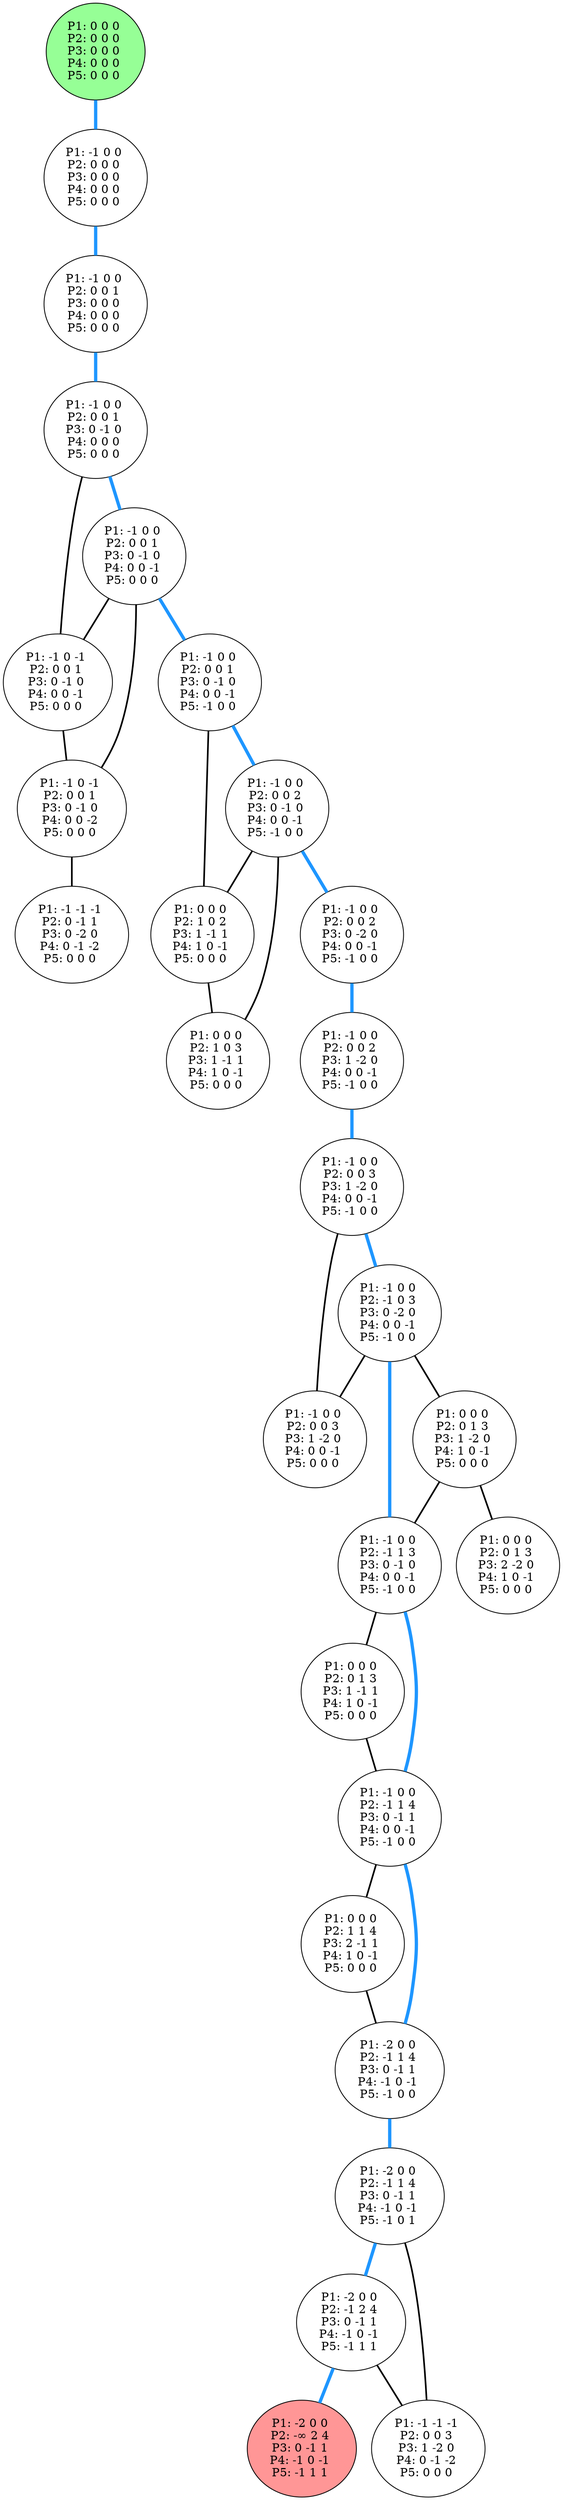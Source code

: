 graph G {
color = "black"
0 [label = "P1: 0 0 0 
P2: 0 0 0 
P3: 0 0 0 
P4: 0 0 0 
P5: 0 0 0 
",  style="filled", fillcolor = "#96FF96"];
1 [label = "P1: -1 0 0 
P2: 0 0 0 
P3: 0 0 0 
P4: 0 0 0 
P5: 0 0 0 
"];
2 [label = "P1: -1 0 0 
P2: 0 0 1 
P3: 0 0 0 
P4: 0 0 0 
P5: 0 0 0 
"];
3 [label = "P1: -1 0 0 
P2: 0 0 1 
P3: 0 -1 0 
P4: 0 0 0 
P5: 0 0 0 
"];
4 [label = "P1: -1 0 0 
P2: 0 0 1 
P3: 0 -1 0 
P4: 0 0 -1 
P5: 0 0 0 
"];
5 [label = "P1: -1 0 -1 
P2: 0 0 1 
P3: 0 -1 0 
P4: 0 0 -1 
P5: 0 0 0 
"];
6 [label = "P1: -1 0 -1 
P2: 0 0 1 
P3: 0 -1 0 
P4: 0 0 -2 
P5: 0 0 0 
"];
7 [label = "P1: -1 0 0 
P2: 0 0 1 
P3: 0 -1 0 
P4: 0 0 -1 
P5: -1 0 0 
"];
8 [label = "P1: -1 -1 -1 
P2: 0 -1 1 
P3: 0 -2 0 
P4: 0 -1 -2 
P5: 0 0 0 
"];
9 [label = "P1: -1 0 0 
P2: 0 0 2 
P3: 0 -1 0 
P4: 0 0 -1 
P5: -1 0 0 
"];
10 [label = "P1: 0 0 0 
P2: 1 0 2 
P3: 1 -1 1 
P4: 1 0 -1 
P5: 0 0 0 
"];
11 [label = "P1: -1 0 0 
P2: 0 0 2 
P3: 0 -2 0 
P4: 0 0 -1 
P5: -1 0 0 
"];
12 [label = "P1: 0 0 0 
P2: 1 0 3 
P3: 1 -1 1 
P4: 1 0 -1 
P5: 0 0 0 
"];
13 [label = "P1: -1 0 0 
P2: 0 0 2 
P3: 1 -2 0 
P4: 0 0 -1 
P5: -1 0 0 
"];
14 [label = "P1: -1 0 0 
P2: 0 0 3 
P3: 1 -2 0 
P4: 0 0 -1 
P5: -1 0 0 
"];
15 [label = "P1: -1 0 0 
P2: -1 0 3 
P3: 0 -2 0 
P4: 0 0 -1 
P5: -1 0 0 
"];
16 [label = "P1: -1 0 0 
P2: 0 0 3 
P3: 1 -2 0 
P4: 0 0 -1 
P5: 0 0 0 
"];
17 [label = "P1: 0 0 0 
P2: 0 1 3 
P3: 1 -2 0 
P4: 1 0 -1 
P5: 0 0 0 
"];
18 [label = "P1: -1 0 0 
P2: -1 1 3 
P3: 0 -1 0 
P4: 0 0 -1 
P5: -1 0 0 
"];
19 [label = "P1: 0 0 0 
P2: 0 1 3 
P3: 2 -2 0 
P4: 1 0 -1 
P5: 0 0 0 
"];
20 [label = "P1: 0 0 0 
P2: 0 1 3 
P3: 1 -1 1 
P4: 1 0 -1 
P5: 0 0 0 
"];
21 [label = "P1: -1 0 0 
P2: -1 1 4 
P3: 0 -1 1 
P4: 0 0 -1 
P5: -1 0 0 
"];
22 [label = "P1: 0 0 0 
P2: 1 1 4 
P3: 2 -1 1 
P4: 1 0 -1 
P5: 0 0 0 
"];
23 [label = "P1: -2 0 0 
P2: -1 1 4 
P3: 0 -1 1 
P4: -1 0 -1 
P5: -1 0 0 
"];
24 [label = "P1: -2 0 0 
P2: -1 1 4 
P3: 0 -1 1 
P4: -1 0 -1 
P5: -1 0 1 
"];
25 [label = "P1: -2 0 0 
P2: -1 2 4 
P3: 0 -1 1 
P4: -1 0 -1 
P5: -1 1 1 
"];
2525 [label = "P1: -2 0 0 
P2: -∞ 2 4 
P3: 0 -1 1 
P4: -1 0 -1 
P5: -1 1 1 
",  style="filled", fillcolor = "#FF9696"];
26 [label = "P1: -1 -1 -1 
P2: 0 0 3 
P3: 1 -2 0 
P4: 0 -1 -2 
P5: 0 0 0 
"];
edge [style=bold];
0 -- 1 [color="#1E96FF", penwidth=4.0];

1 -- 2 [color="#1E96FF", penwidth=4.0];

2 -- 3 [color="#1E96FF", penwidth=4.0];

3 -- 4 [color="#1E96FF", penwidth=4.0];
3 -- 5 [color=black];

4 -- 5 [color=black];
4 -- 6 [color=black];
4 -- 7 [color="#1E96FF", penwidth=4.0];

5 -- 6 [color=black];

6 -- 8 [color=black];

7 -- 9 [color="#1E96FF", penwidth=4.0];
7 -- 10 [color=black];


9 -- 11 [color="#1E96FF", penwidth=4.0];
9 -- 10 [color=black];
9 -- 12 [color=black];

10 -- 12 [color=black];

11 -- 13 [color="#1E96FF", penwidth=4.0];


13 -- 14 [color="#1E96FF", penwidth=4.0];

14 -- 15 [color="#1E96FF", penwidth=4.0];
14 -- 16 [color=black];

15 -- 17 [color=black];
15 -- 18 [color="#1E96FF", penwidth=4.0];
15 -- 16 [color=black];


17 -- 19 [color=black];
17 -- 18 [color=black];

18 -- 20 [color=black];
18 -- 21 [color="#1E96FF", penwidth=4.0];


20 -- 21 [color=black];

21 -- 22 [color=black];
21 -- 23 [color="#1E96FF", penwidth=4.0];

22 -- 23 [color=black];

23 -- 24 [color="#1E96FF", penwidth=4.0];

24 -- 25 [color="#1E96FF", penwidth=4.0];
24 -- 26 [color=black];

25 -- 26 [color=black];

25 -- 2525 [color="#1E96FF", penwidth=4.0];

}
